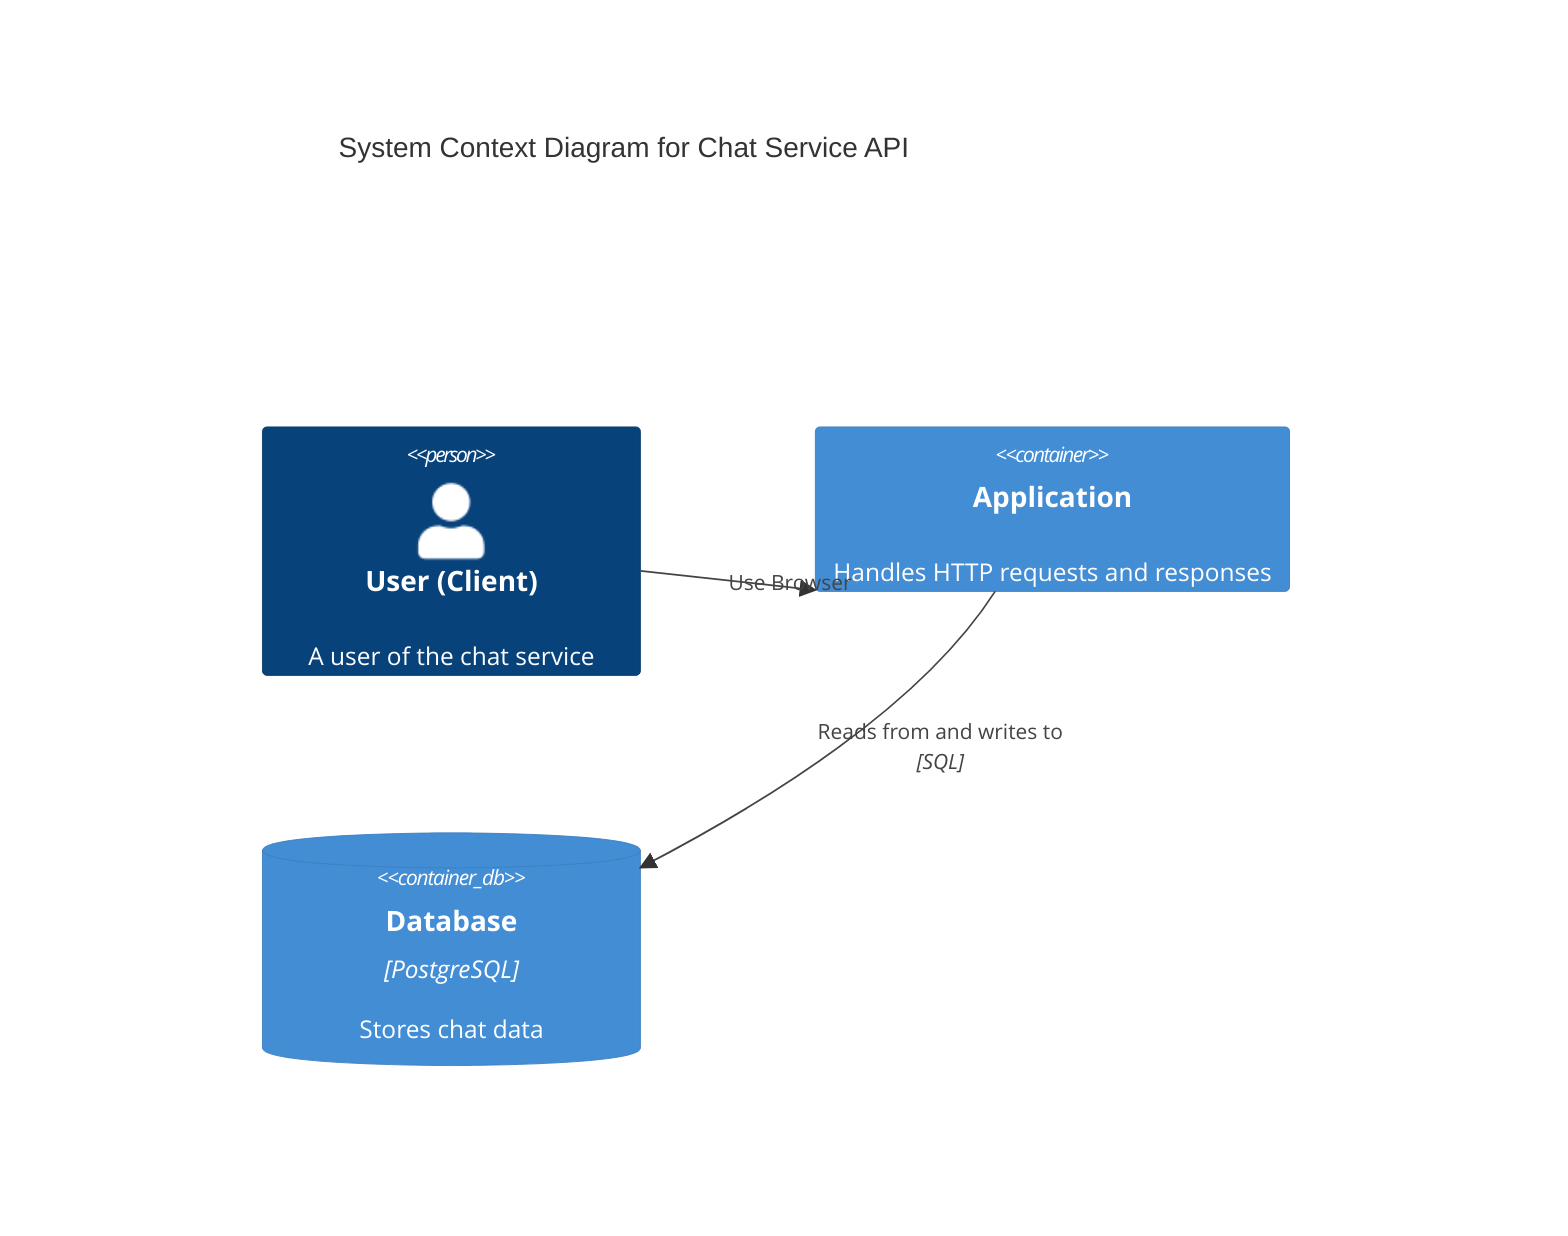 C4Context
    title System Context Diagram for Chat Service API

    Person(user, "User (Client)", "A user of the chat service")
    Container(chat_service, "Application", "", "Handles HTTP requests and responses")

    ContainerDb(database, "Database", "PostgreSQL", "Stores chat data")


    Rel(user, chat_service, "Use Browser")
    Rel(chat_service, database, "Reads from and writes to", "SQL")